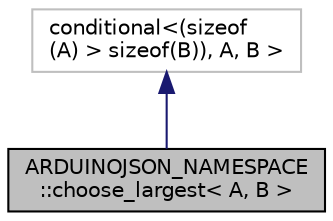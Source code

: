 digraph "ARDUINOJSON_NAMESPACE::choose_largest&lt; A, B &gt;"
{
 // LATEX_PDF_SIZE
  edge [fontname="Helvetica",fontsize="10",labelfontname="Helvetica",labelfontsize="10"];
  node [fontname="Helvetica",fontsize="10",shape=record];
  Node1 [label="ARDUINOJSON_NAMESPACE\l::choose_largest\< A, B \>",height=0.2,width=0.4,color="black", fillcolor="grey75", style="filled", fontcolor="black",tooltip=" "];
  Node2 -> Node1 [dir="back",color="midnightblue",fontsize="10",style="solid"];
  Node2 [label="conditional\<(sizeof\l(A) \> sizeof(B)), A, B \>",height=0.2,width=0.4,color="grey75", fillcolor="white", style="filled",tooltip=" "];
}
